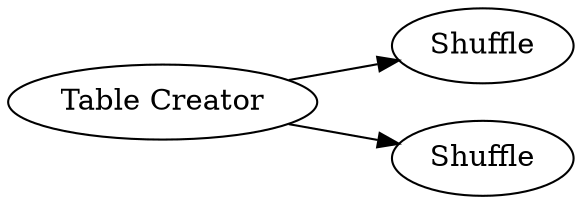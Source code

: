 digraph {
	4 -> 30
	4 -> 31
	4 [label="Table Creator"]
	30 [label=Shuffle]
	31 [label=Shuffle]
	rankdir=LR
}
